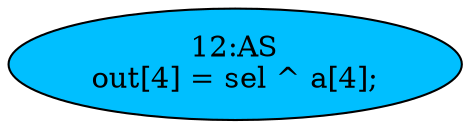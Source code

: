 strict digraph "" {
	node [label="\N"];
	"12:AS"	[ast="<pyverilog.vparser.ast.Assign object at 0x7fb56c90fe10>",
		def_var="['out']",
		fillcolor=deepskyblue,
		label="12:AS
out[4] = sel ^ a[4];",
		statements="[]",
		style=filled,
		typ=Assign,
		use_var="['sel', 'a']"];
}
